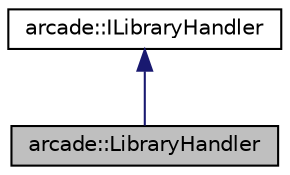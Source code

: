 digraph "arcade::LibraryHandler"
{
 // LATEX_PDF_SIZE
  edge [fontname="Helvetica",fontsize="10",labelfontname="Helvetica",labelfontsize="10"];
  node [fontname="Helvetica",fontsize="10",shape=record];
  Node1 [label="arcade::LibraryHandler",height=0.2,width=0.4,color="black", fillcolor="grey75", style="filled", fontcolor="black",tooltip=" "];
  Node2 -> Node1 [dir="back",color="midnightblue",fontsize="10",style="solid",fontname="Helvetica"];
  Node2 [label="arcade::ILibraryHandler",height=0.2,width=0.4,color="black", fillcolor="white", style="filled",URL="$classarcade_1_1_i_library_handler.html",tooltip=" "];
}
